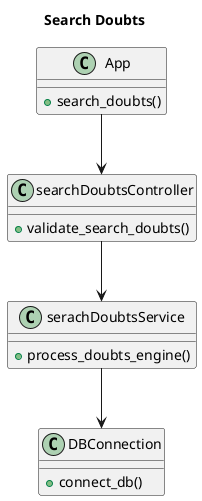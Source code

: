 @startuml ""
title Search Doubts

class App {
    +search_doubts()
}

class searchDoubtsController {
    +validate_search_doubts()
}

class serachDoubtsService {
    +process_doubts_engine()
}

class DBConnection {
    +connect_db()
}

App --> searchDoubtsController
searchDoubtsController --> serachDoubtsService 
serachDoubtsService --> DBConnection

@enduml
